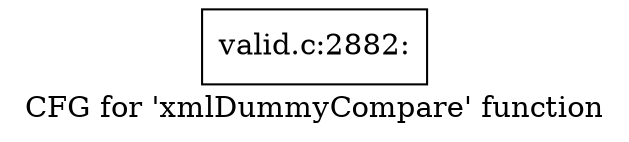 digraph "CFG for 'xmlDummyCompare' function" {
	label="CFG for 'xmlDummyCompare' function";

	Node0x5023c80 [shape=record,label="{valid.c:2882:}"];
}
